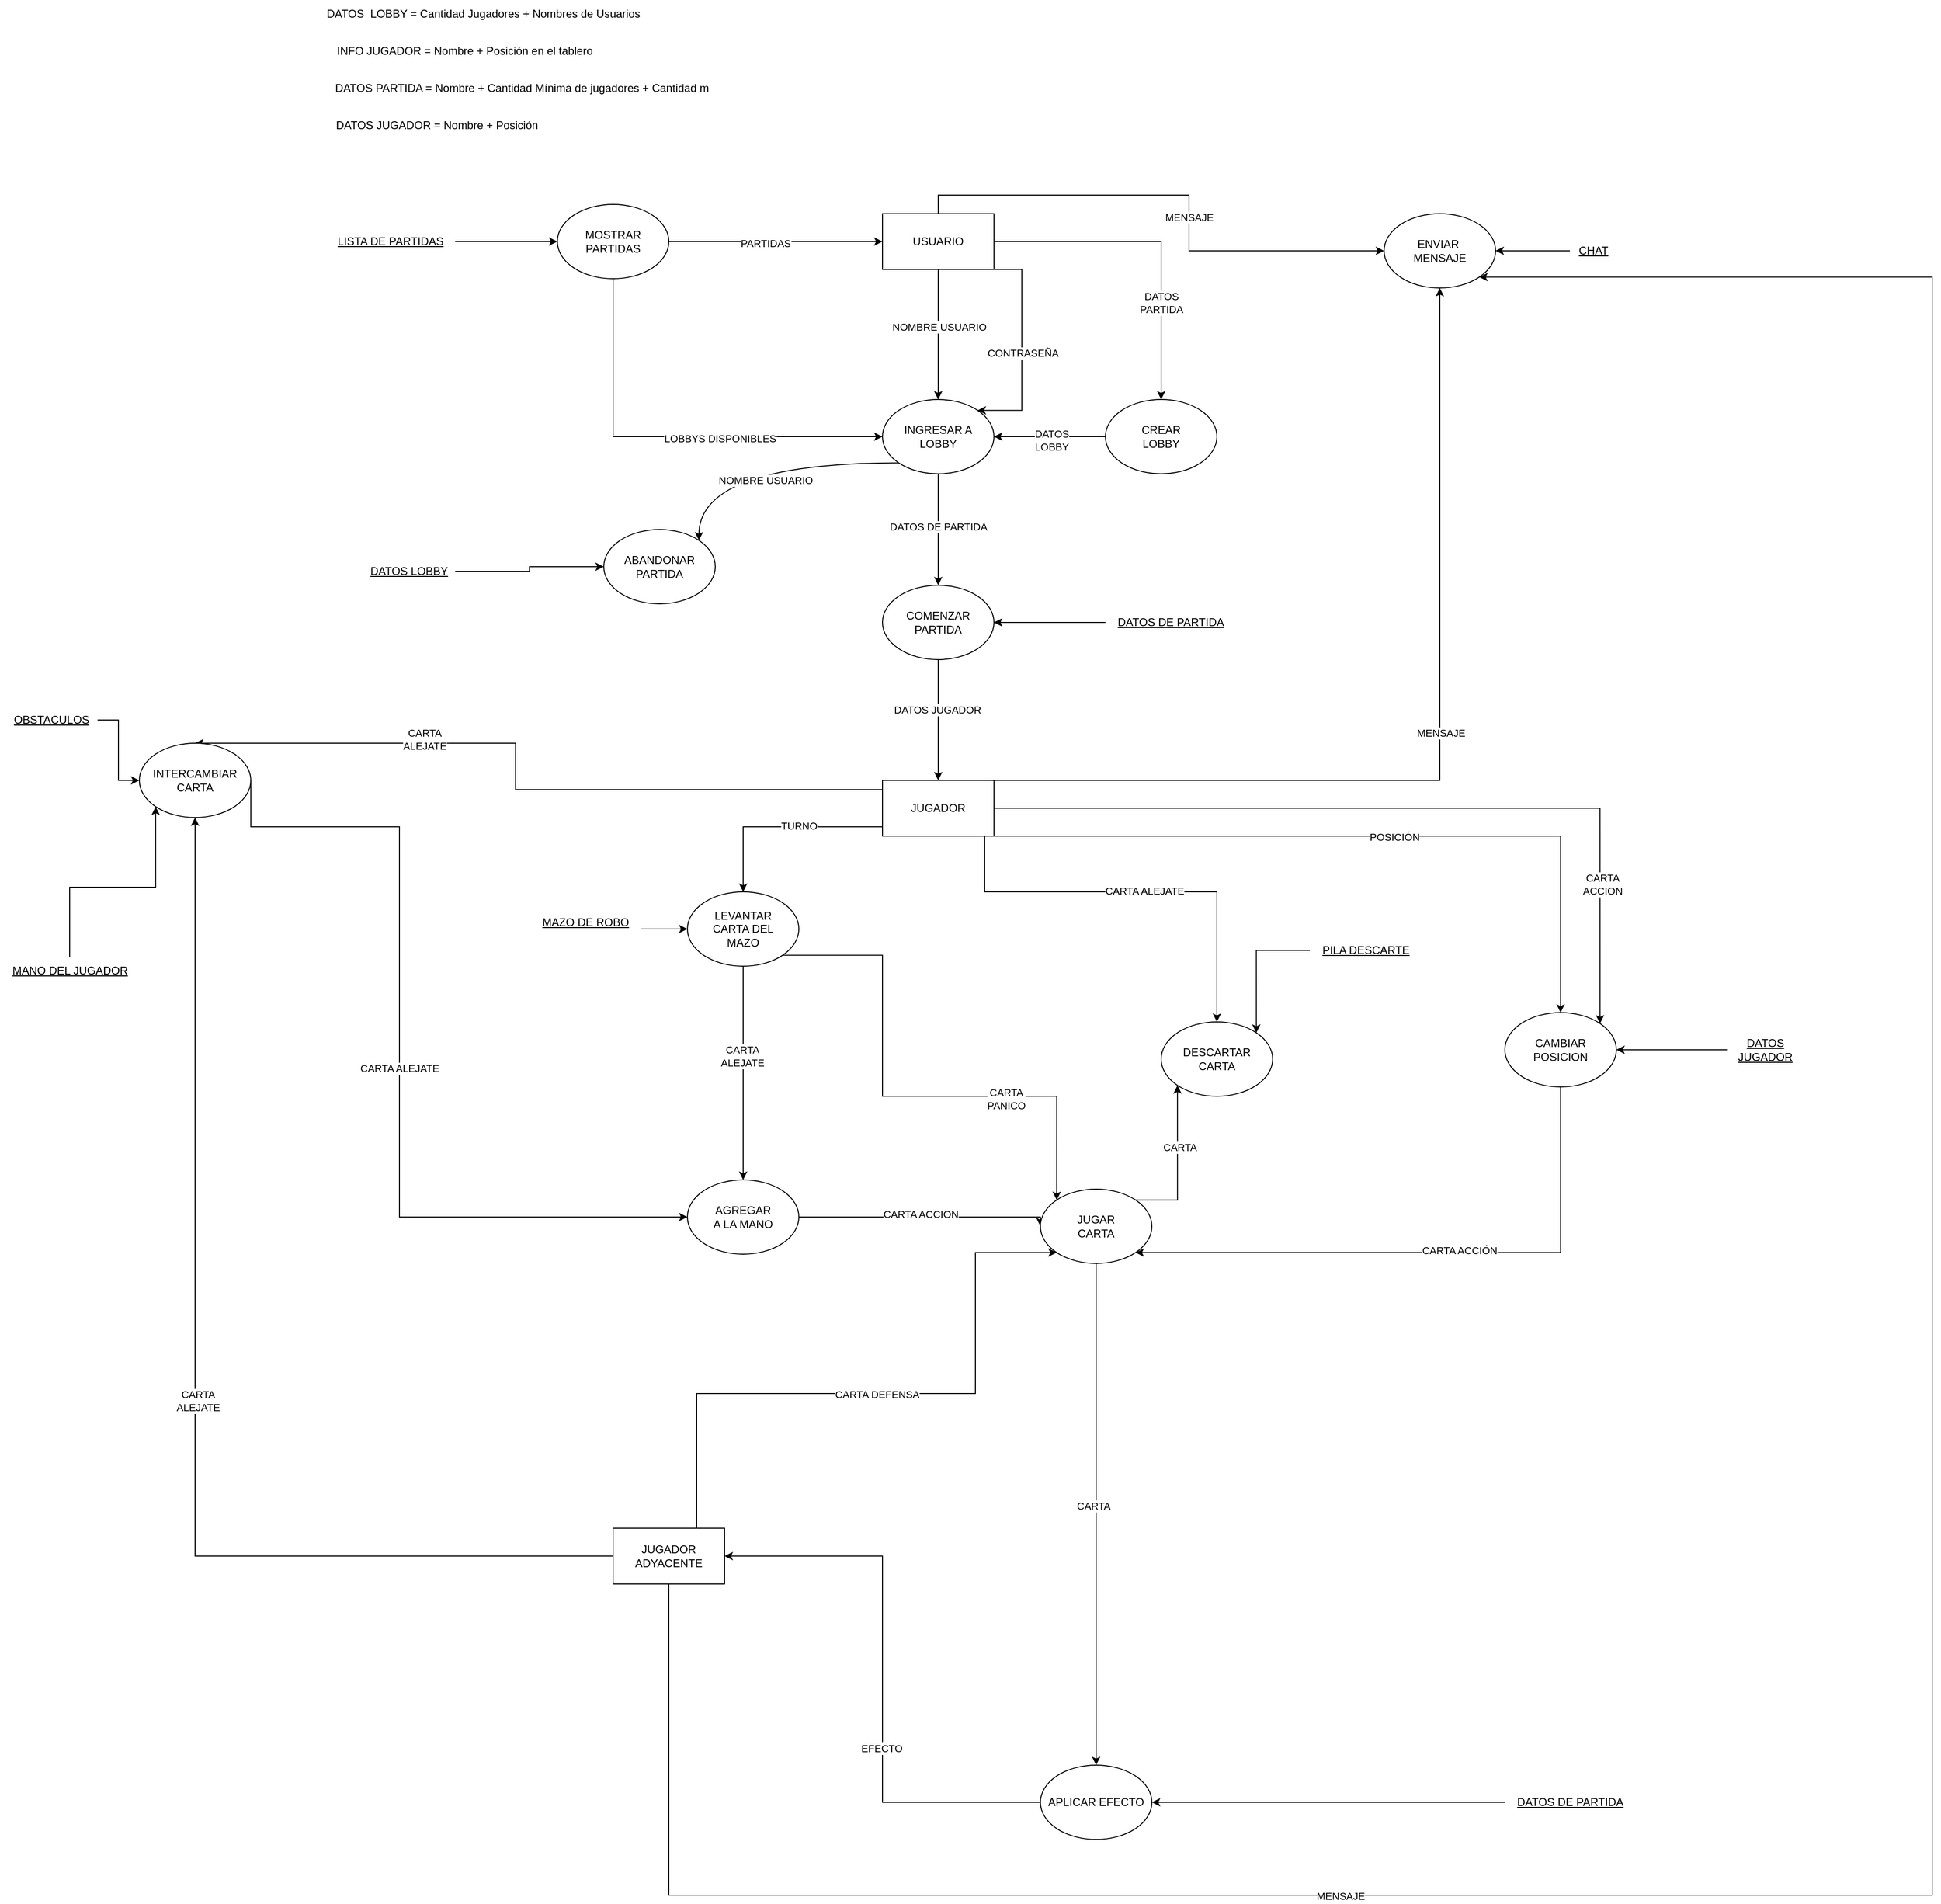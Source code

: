 <mxfile version="21.7.2" type="github">
  <diagram name="Page-1" id="eSQy44bR49oJ5Hq87goh">
    <mxGraphModel dx="2981" dy="1859" grid="1" gridSize="10" guides="1" tooltips="1" connect="1" arrows="1" fold="1" page="1" pageScale="1" pageWidth="1390" pageHeight="980" math="0" shadow="0">
      <root>
        <mxCell id="0" />
        <mxCell id="1" parent="0" />
        <mxCell id="_G_yaIFvfvB89Oe3cglj-3" style="edgeStyle=orthogonalEdgeStyle;rounded=0;orthogonalLoop=1;jettySize=auto;html=1;entryX=0;entryY=0.5;entryDx=0;entryDy=0;" edge="1" parent="1" target="_G_yaIFvfvB89Oe3cglj-2">
          <mxGeometry relative="1" as="geometry">
            <mxPoint x="240" y="221" as="sourcePoint" />
          </mxGeometry>
        </mxCell>
        <mxCell id="_G_yaIFvfvB89Oe3cglj-4" value="DATOS DE PARTIDA" style="edgeLabel;html=1;align=center;verticalAlign=middle;resizable=0;points=[];" vertex="1" connectable="0" parent="_G_yaIFvfvB89Oe3cglj-3">
          <mxGeometry x="-0.009" relative="1" as="geometry">
            <mxPoint as="offset" />
          </mxGeometry>
        </mxCell>
        <mxCell id="_G_yaIFvfvB89Oe3cglj-8" style="edgeStyle=orthogonalEdgeStyle;rounded=0;orthogonalLoop=1;jettySize=auto;html=1;exitX=1;exitY=1;exitDx=0;exitDy=0;entryX=0.5;entryY=1;entryDx=0;entryDy=0;" edge="1" parent="1" target="_G_yaIFvfvB89Oe3cglj-5">
          <mxGeometry relative="1" as="geometry">
            <mxPoint x="240" y="251" as="sourcePoint" />
            <Array as="points">
              <mxPoint x="180" y="251" />
              <mxPoint x="180" y="301" />
              <mxPoint x="780" y="301" />
            </Array>
          </mxGeometry>
        </mxCell>
        <mxCell id="_G_yaIFvfvB89Oe3cglj-9" value="NOMBRE DE&amp;nbsp; JUGADOR" style="edgeLabel;html=1;align=center;verticalAlign=middle;resizable=0;points=[];" vertex="1" connectable="0" parent="_G_yaIFvfvB89Oe3cglj-8">
          <mxGeometry x="0.016" y="-3" relative="1" as="geometry">
            <mxPoint as="offset" />
          </mxGeometry>
        </mxCell>
        <mxCell id="_G_yaIFvfvB89Oe3cglj-14" value="OPCIONAL: CONTRASEÑA" style="edgeLabel;html=1;align=center;verticalAlign=middle;resizable=0;points=[];" vertex="1" connectable="0" parent="_G_yaIFvfvB89Oe3cglj-8">
          <mxGeometry x="0.336" relative="1" as="geometry">
            <mxPoint x="49" as="offset" />
          </mxGeometry>
        </mxCell>
        <mxCell id="_G_yaIFvfvB89Oe3cglj-6" style="edgeStyle=orthogonalEdgeStyle;rounded=0;orthogonalLoop=1;jettySize=auto;html=1;entryX=0;entryY=0.5;entryDx=0;entryDy=0;" edge="1" parent="1" target="_G_yaIFvfvB89Oe3cglj-5">
          <mxGeometry relative="1" as="geometry">
            <mxPoint x="580" y="221" as="sourcePoint" />
          </mxGeometry>
        </mxCell>
        <mxCell id="_G_yaIFvfvB89Oe3cglj-7" value="DATOS DE LOBBY" style="edgeLabel;html=1;align=center;verticalAlign=middle;resizable=0;points=[];" vertex="1" connectable="0" parent="_G_yaIFvfvB89Oe3cglj-6">
          <mxGeometry x="-0.043" relative="1" as="geometry">
            <mxPoint as="offset" />
          </mxGeometry>
        </mxCell>
        <mxCell id="_G_yaIFvfvB89Oe3cglj-10" style="edgeStyle=orthogonalEdgeStyle;rounded=0;orthogonalLoop=1;jettySize=auto;html=1;exitX=0.5;exitY=0;exitDx=0;exitDy=0;entryX=0.5;entryY=0;entryDx=0;entryDy=0;" edge="1" parent="1" source="_G_yaIFvfvB89Oe3cglj-5">
          <mxGeometry relative="1" as="geometry">
            <mxPoint x="180" y="191" as="targetPoint" />
          </mxGeometry>
        </mxCell>
        <mxCell id="_G_yaIFvfvB89Oe3cglj-11" value="INFORMACION LOBBY" style="edgeLabel;html=1;align=center;verticalAlign=middle;resizable=0;points=[];" vertex="1" connectable="0" parent="_G_yaIFvfvB89Oe3cglj-10">
          <mxGeometry x="-0.132" y="-1" relative="1" as="geometry">
            <mxPoint as="offset" />
          </mxGeometry>
        </mxCell>
        <mxCell id="_G_yaIFvfvB89Oe3cglj-13" style="edgeStyle=orthogonalEdgeStyle;rounded=0;orthogonalLoop=1;jettySize=auto;html=1;exitX=1;exitY=0.5;exitDx=0;exitDy=0;entryX=0;entryY=0.5;entryDx=0;entryDy=0;" edge="1" parent="1" target="_G_yaIFvfvB89Oe3cglj-12">
          <mxGeometry relative="1" as="geometry">
            <mxPoint x="840" y="221" as="sourcePoint" />
          </mxGeometry>
        </mxCell>
        <mxCell id="_G_yaIFvfvB89Oe3cglj-16" value="&lt;div&gt;INFORMACION&lt;/div&gt;&lt;div&gt;PARTIDA&lt;br&gt;&lt;/div&gt;" style="edgeLabel;html=1;align=center;verticalAlign=middle;resizable=0;points=[];" vertex="1" connectable="0" parent="_G_yaIFvfvB89Oe3cglj-13">
          <mxGeometry x="0.01" y="-2" relative="1" as="geometry">
            <mxPoint as="offset" />
          </mxGeometry>
        </mxCell>
        <mxCell id="_G_yaIFvfvB89Oe3cglj-19" style="edgeStyle=orthogonalEdgeStyle;rounded=0;orthogonalLoop=1;jettySize=auto;html=1;exitX=1;exitY=0.5;exitDx=0;exitDy=0;entryX=0.5;entryY=0;entryDx=0;entryDy=0;" edge="1" parent="1" source="_G_yaIFvfvB89Oe3cglj-17" target="_G_yaIFvfvB89Oe3cglj-18">
          <mxGeometry relative="1" as="geometry" />
        </mxCell>
        <mxCell id="_G_yaIFvfvB89Oe3cglj-20" value="&lt;div&gt;DATOS&lt;/div&gt;&lt;div&gt;PARTIDA&lt;br&gt;&lt;/div&gt;" style="edgeLabel;html=1;align=center;verticalAlign=middle;resizable=0;points=[];" vertex="1" connectable="0" parent="_G_yaIFvfvB89Oe3cglj-19">
          <mxGeometry x="0.122" y="1" relative="1" as="geometry">
            <mxPoint x="-1" y="49" as="offset" />
          </mxGeometry>
        </mxCell>
        <mxCell id="_G_yaIFvfvB89Oe3cglj-22" style="edgeStyle=orthogonalEdgeStyle;rounded=0;orthogonalLoop=1;jettySize=auto;html=1;entryX=0.5;entryY=0;entryDx=0;entryDy=0;" edge="1" parent="1" source="_G_yaIFvfvB89Oe3cglj-17" target="_G_yaIFvfvB89Oe3cglj-21">
          <mxGeometry relative="1" as="geometry" />
        </mxCell>
        <mxCell id="_G_yaIFvfvB89Oe3cglj-23" value="NOMBRE USUARIO" style="edgeLabel;html=1;align=center;verticalAlign=middle;resizable=0;points=[];" vertex="1" connectable="0" parent="_G_yaIFvfvB89Oe3cglj-22">
          <mxGeometry x="-0.114" y="1" relative="1" as="geometry">
            <mxPoint as="offset" />
          </mxGeometry>
        </mxCell>
        <mxCell id="_G_yaIFvfvB89Oe3cglj-28" style="edgeStyle=orthogonalEdgeStyle;rounded=0;orthogonalLoop=1;jettySize=auto;html=1;exitX=1;exitY=1;exitDx=0;exitDy=0;entryX=1;entryY=0;entryDx=0;entryDy=0;" edge="1" parent="1" source="_G_yaIFvfvB89Oe3cglj-17" target="_G_yaIFvfvB89Oe3cglj-21">
          <mxGeometry relative="1" as="geometry">
            <Array as="points">
              <mxPoint x="750" y="140" />
              <mxPoint x="750" y="292" />
            </Array>
          </mxGeometry>
        </mxCell>
        <mxCell id="_G_yaIFvfvB89Oe3cglj-29" value="CONTRASEÑA" style="edgeLabel;html=1;align=center;verticalAlign=middle;resizable=0;points=[];" vertex="1" connectable="0" parent="_G_yaIFvfvB89Oe3cglj-28">
          <mxGeometry x="-0.119" y="1" relative="1" as="geometry">
            <mxPoint y="19" as="offset" />
          </mxGeometry>
        </mxCell>
        <mxCell id="_G_yaIFvfvB89Oe3cglj-41" style="edgeStyle=orthogonalEdgeStyle;rounded=0;orthogonalLoop=1;jettySize=auto;html=1;exitX=0.5;exitY=0;exitDx=0;exitDy=0;entryX=0;entryY=0.5;entryDx=0;entryDy=0;" edge="1" parent="1" source="_G_yaIFvfvB89Oe3cglj-17" target="_G_yaIFvfvB89Oe3cglj-40">
          <mxGeometry relative="1" as="geometry" />
        </mxCell>
        <mxCell id="_G_yaIFvfvB89Oe3cglj-42" value="MENSAJE" style="edgeLabel;html=1;align=center;verticalAlign=middle;resizable=0;points=[];" vertex="1" connectable="0" parent="_G_yaIFvfvB89Oe3cglj-41">
          <mxGeometry x="0.121" relative="1" as="geometry">
            <mxPoint as="offset" />
          </mxGeometry>
        </mxCell>
        <mxCell id="_G_yaIFvfvB89Oe3cglj-17" value="USUARIO" style="rounded=0;whiteSpace=wrap;html=1;" vertex="1" parent="1">
          <mxGeometry x="600" y="80" width="120" height="60" as="geometry" />
        </mxCell>
        <mxCell id="_G_yaIFvfvB89Oe3cglj-24" style="edgeStyle=orthogonalEdgeStyle;rounded=0;orthogonalLoop=1;jettySize=auto;html=1;exitX=0;exitY=0.5;exitDx=0;exitDy=0;entryX=1;entryY=0.5;entryDx=0;entryDy=0;" edge="1" parent="1" source="_G_yaIFvfvB89Oe3cglj-18" target="_G_yaIFvfvB89Oe3cglj-21">
          <mxGeometry relative="1" as="geometry" />
        </mxCell>
        <mxCell id="_G_yaIFvfvB89Oe3cglj-25" value="&lt;div&gt;DATOS&lt;/div&gt;&lt;div&gt;LOBBY&lt;br&gt;&lt;/div&gt;" style="edgeLabel;html=1;align=center;verticalAlign=middle;resizable=0;points=[];" vertex="1" connectable="0" parent="_G_yaIFvfvB89Oe3cglj-24">
          <mxGeometry x="-0.033" y="4" relative="1" as="geometry">
            <mxPoint as="offset" />
          </mxGeometry>
        </mxCell>
        <mxCell id="_G_yaIFvfvB89Oe3cglj-18" value="&lt;div&gt;CREAR&lt;/div&gt;&lt;div&gt;LOBBY&lt;br&gt;&lt;/div&gt;" style="ellipse;whiteSpace=wrap;html=1;" vertex="1" parent="1">
          <mxGeometry x="840" y="280" width="120" height="80" as="geometry" />
        </mxCell>
        <mxCell id="_G_yaIFvfvB89Oe3cglj-38" style="edgeStyle=orthogonalEdgeStyle;rounded=0;orthogonalLoop=1;jettySize=auto;html=1;exitX=0.5;exitY=1;exitDx=0;exitDy=0;entryX=0.5;entryY=0;entryDx=0;entryDy=0;" edge="1" parent="1" source="_G_yaIFvfvB89Oe3cglj-21" target="_G_yaIFvfvB89Oe3cglj-37">
          <mxGeometry relative="1" as="geometry" />
        </mxCell>
        <mxCell id="_G_yaIFvfvB89Oe3cglj-39" value="DATOS DE PARTIDA" style="edgeLabel;html=1;align=center;verticalAlign=middle;resizable=0;points=[];" vertex="1" connectable="0" parent="_G_yaIFvfvB89Oe3cglj-38">
          <mxGeometry x="-0.05" relative="1" as="geometry">
            <mxPoint as="offset" />
          </mxGeometry>
        </mxCell>
        <mxCell id="_G_yaIFvfvB89Oe3cglj-156" style="edgeStyle=orthogonalEdgeStyle;orthogonalLoop=1;jettySize=auto;html=1;exitX=0;exitY=1;exitDx=0;exitDy=0;entryX=1;entryY=0;entryDx=0;entryDy=0;curved=1;" edge="1" parent="1" source="_G_yaIFvfvB89Oe3cglj-21" target="_G_yaIFvfvB89Oe3cglj-155">
          <mxGeometry relative="1" as="geometry" />
        </mxCell>
        <mxCell id="_G_yaIFvfvB89Oe3cglj-157" value="NOMBRE USUARIO" style="edgeLabel;html=1;align=center;verticalAlign=middle;resizable=0;points=[];" vertex="1" connectable="0" parent="_G_yaIFvfvB89Oe3cglj-156">
          <mxGeometry x="-0.034" y="18" relative="1" as="geometry">
            <mxPoint as="offset" />
          </mxGeometry>
        </mxCell>
        <mxCell id="_G_yaIFvfvB89Oe3cglj-21" value="&lt;div&gt;INGRESAR A&lt;/div&gt;&lt;div&gt;LOBBY&lt;br&gt;&lt;/div&gt;" style="ellipse;whiteSpace=wrap;html=1;" vertex="1" parent="1">
          <mxGeometry x="600" y="280" width="120" height="80" as="geometry" />
        </mxCell>
        <mxCell id="_G_yaIFvfvB89Oe3cglj-31" style="edgeStyle=orthogonalEdgeStyle;rounded=0;orthogonalLoop=1;jettySize=auto;html=1;exitX=1;exitY=0.5;exitDx=0;exitDy=0;entryX=0;entryY=0.5;entryDx=0;entryDy=0;" edge="1" parent="1" source="_G_yaIFvfvB89Oe3cglj-30" target="_G_yaIFvfvB89Oe3cglj-17">
          <mxGeometry relative="1" as="geometry" />
        </mxCell>
        <mxCell id="_G_yaIFvfvB89Oe3cglj-32" value="PARTIDAS" style="edgeLabel;html=1;align=center;verticalAlign=middle;resizable=0;points=[];" vertex="1" connectable="0" parent="_G_yaIFvfvB89Oe3cglj-31">
          <mxGeometry x="-0.096" y="-2" relative="1" as="geometry">
            <mxPoint as="offset" />
          </mxGeometry>
        </mxCell>
        <mxCell id="_G_yaIFvfvB89Oe3cglj-35" style="edgeStyle=orthogonalEdgeStyle;rounded=0;orthogonalLoop=1;jettySize=auto;html=1;entryX=0;entryY=0.5;entryDx=0;entryDy=0;" edge="1" parent="1" source="_G_yaIFvfvB89Oe3cglj-30" target="_G_yaIFvfvB89Oe3cglj-21">
          <mxGeometry relative="1" as="geometry">
            <Array as="points">
              <mxPoint x="310" y="320" />
            </Array>
          </mxGeometry>
        </mxCell>
        <mxCell id="_G_yaIFvfvB89Oe3cglj-36" value="LOBBYS DISPONIBLES" style="edgeLabel;html=1;align=center;verticalAlign=middle;resizable=0;points=[];" vertex="1" connectable="0" parent="_G_yaIFvfvB89Oe3cglj-35">
          <mxGeometry x="0.239" y="-2" relative="1" as="geometry">
            <mxPoint as="offset" />
          </mxGeometry>
        </mxCell>
        <mxCell id="_G_yaIFvfvB89Oe3cglj-30" value="&lt;div&gt;MOSTRAR &lt;br&gt;&lt;/div&gt;&lt;div&gt;PARTIDAS&lt;br&gt;&lt;/div&gt;" style="ellipse;whiteSpace=wrap;html=1;" vertex="1" parent="1">
          <mxGeometry x="250" y="70" width="120" height="80" as="geometry" />
        </mxCell>
        <mxCell id="_G_yaIFvfvB89Oe3cglj-34" style="edgeStyle=orthogonalEdgeStyle;rounded=0;orthogonalLoop=1;jettySize=auto;html=1;entryX=0;entryY=0.5;entryDx=0;entryDy=0;" edge="1" parent="1" source="_G_yaIFvfvB89Oe3cglj-33" target="_G_yaIFvfvB89Oe3cglj-30">
          <mxGeometry relative="1" as="geometry" />
        </mxCell>
        <mxCell id="_G_yaIFvfvB89Oe3cglj-33" value="&lt;u&gt;LISTA DE PARTIDAS&lt;br&gt;&lt;/u&gt;" style="text;html=1;align=center;verticalAlign=middle;resizable=0;points=[];autosize=1;strokeColor=none;fillColor=none;" vertex="1" parent="1">
          <mxGeometry y="95" width="140" height="30" as="geometry" />
        </mxCell>
        <mxCell id="_G_yaIFvfvB89Oe3cglj-47" style="edgeStyle=orthogonalEdgeStyle;rounded=0;orthogonalLoop=1;jettySize=auto;html=1;exitX=0.5;exitY=1;exitDx=0;exitDy=0;entryX=0.5;entryY=0;entryDx=0;entryDy=0;" edge="1" parent="1" source="_G_yaIFvfvB89Oe3cglj-37" target="_G_yaIFvfvB89Oe3cglj-46">
          <mxGeometry relative="1" as="geometry" />
        </mxCell>
        <mxCell id="_G_yaIFvfvB89Oe3cglj-48" value="DATOS JUGADOR" style="edgeLabel;html=1;align=center;verticalAlign=middle;resizable=0;points=[];" vertex="1" connectable="0" parent="_G_yaIFvfvB89Oe3cglj-47">
          <mxGeometry x="-0.169" y="-1" relative="1" as="geometry">
            <mxPoint as="offset" />
          </mxGeometry>
        </mxCell>
        <mxCell id="_G_yaIFvfvB89Oe3cglj-37" value="&lt;div&gt;COMENZAR&lt;/div&gt;&lt;div&gt;PARTIDA&lt;br&gt;&lt;/div&gt;" style="ellipse;whiteSpace=wrap;html=1;" vertex="1" parent="1">
          <mxGeometry x="600" y="480" width="120" height="80" as="geometry" />
        </mxCell>
        <mxCell id="_G_yaIFvfvB89Oe3cglj-40" value="&lt;div&gt;ENVIAR&amp;nbsp;&lt;/div&gt;&lt;div&gt;MENSAJE&lt;/div&gt;" style="ellipse;whiteSpace=wrap;html=1;" vertex="1" parent="1">
          <mxGeometry x="1140" y="80" width="120" height="80" as="geometry" />
        </mxCell>
        <mxCell id="_G_yaIFvfvB89Oe3cglj-44" style="edgeStyle=orthogonalEdgeStyle;rounded=0;orthogonalLoop=1;jettySize=auto;html=1;entryX=1;entryY=0.5;entryDx=0;entryDy=0;" edge="1" parent="1" source="_G_yaIFvfvB89Oe3cglj-43" target="_G_yaIFvfvB89Oe3cglj-40">
          <mxGeometry relative="1" as="geometry" />
        </mxCell>
        <mxCell id="_G_yaIFvfvB89Oe3cglj-43" value="&lt;u&gt;CHAT&lt;/u&gt;" style="text;html=1;align=center;verticalAlign=middle;resizable=0;points=[];autosize=1;strokeColor=none;fillColor=none;" vertex="1" parent="1">
          <mxGeometry x="1340" y="105" width="50" height="30" as="geometry" />
        </mxCell>
        <mxCell id="_G_yaIFvfvB89Oe3cglj-51" style="edgeStyle=orthogonalEdgeStyle;rounded=0;orthogonalLoop=1;jettySize=auto;html=1;exitX=1;exitY=0.5;exitDx=0;exitDy=0;entryX=0.5;entryY=1;entryDx=0;entryDy=0;" edge="1" parent="1" source="_G_yaIFvfvB89Oe3cglj-46" target="_G_yaIFvfvB89Oe3cglj-40">
          <mxGeometry relative="1" as="geometry">
            <Array as="points">
              <mxPoint x="720" y="690" />
              <mxPoint x="1200" y="690" />
            </Array>
          </mxGeometry>
        </mxCell>
        <mxCell id="_G_yaIFvfvB89Oe3cglj-52" value="MENSAJE" style="edgeLabel;html=1;align=center;verticalAlign=middle;resizable=0;points=[];" vertex="1" connectable="0" parent="_G_yaIFvfvB89Oe3cglj-51">
          <mxGeometry x="0.079" y="-1" relative="1" as="geometry">
            <mxPoint as="offset" />
          </mxGeometry>
        </mxCell>
        <mxCell id="_G_yaIFvfvB89Oe3cglj-70" style="edgeStyle=orthogonalEdgeStyle;rounded=0;orthogonalLoop=1;jettySize=auto;html=1;entryX=0.5;entryY=0;entryDx=0;entryDy=0;" edge="1" parent="1" source="_G_yaIFvfvB89Oe3cglj-46" target="_G_yaIFvfvB89Oe3cglj-69">
          <mxGeometry relative="1" as="geometry">
            <Array as="points">
              <mxPoint x="450" y="740" />
            </Array>
          </mxGeometry>
        </mxCell>
        <mxCell id="_G_yaIFvfvB89Oe3cglj-71" value="TURNO" style="edgeLabel;html=1;align=center;verticalAlign=middle;resizable=0;points=[];" vertex="1" connectable="0" parent="_G_yaIFvfvB89Oe3cglj-70">
          <mxGeometry x="-0.178" y="-1" relative="1" as="geometry">
            <mxPoint as="offset" />
          </mxGeometry>
        </mxCell>
        <mxCell id="_G_yaIFvfvB89Oe3cglj-97" style="edgeStyle=orthogonalEdgeStyle;rounded=0;orthogonalLoop=1;jettySize=auto;html=1;exitX=0;exitY=0.75;exitDx=0;exitDy=0;entryX=0.5;entryY=0;entryDx=0;entryDy=0;" edge="1" parent="1" source="_G_yaIFvfvB89Oe3cglj-46" target="_G_yaIFvfvB89Oe3cglj-92">
          <mxGeometry relative="1" as="geometry">
            <Array as="points">
              <mxPoint x="600" y="700" />
              <mxPoint x="205" y="700" />
            </Array>
          </mxGeometry>
        </mxCell>
        <mxCell id="_G_yaIFvfvB89Oe3cglj-98" value="&lt;div&gt;CARTA&lt;/div&gt;&lt;div&gt;ALEJATE&lt;br&gt;&lt;/div&gt;" style="edgeLabel;html=1;align=center;verticalAlign=middle;resizable=0;points=[];" vertex="1" connectable="0" parent="_G_yaIFvfvB89Oe3cglj-97">
          <mxGeometry x="0.402" y="-4" relative="1" as="geometry">
            <mxPoint as="offset" />
          </mxGeometry>
        </mxCell>
        <mxCell id="_G_yaIFvfvB89Oe3cglj-124" style="edgeStyle=orthogonalEdgeStyle;rounded=0;orthogonalLoop=1;jettySize=auto;html=1;exitX=1;exitY=0.75;exitDx=0;exitDy=0;entryX=0.5;entryY=0;entryDx=0;entryDy=0;" edge="1" parent="1" source="_G_yaIFvfvB89Oe3cglj-46" target="_G_yaIFvfvB89Oe3cglj-123">
          <mxGeometry relative="1" as="geometry">
            <Array as="points">
              <mxPoint x="720" y="750" />
              <mxPoint x="1330" y="750" />
            </Array>
          </mxGeometry>
        </mxCell>
        <mxCell id="_G_yaIFvfvB89Oe3cglj-125" value="POSICIÓN" style="edgeLabel;html=1;align=center;verticalAlign=middle;resizable=0;points=[];" vertex="1" connectable="0" parent="_G_yaIFvfvB89Oe3cglj-124">
          <mxGeometry x="0.095" y="-1" relative="1" as="geometry">
            <mxPoint as="offset" />
          </mxGeometry>
        </mxCell>
        <mxCell id="_G_yaIFvfvB89Oe3cglj-148" style="edgeStyle=orthogonalEdgeStyle;rounded=0;orthogonalLoop=1;jettySize=auto;html=1;entryX=0.5;entryY=0;entryDx=0;entryDy=0;" edge="1" parent="1" source="_G_yaIFvfvB89Oe3cglj-46" target="_G_yaIFvfvB89Oe3cglj-144">
          <mxGeometry relative="1" as="geometry">
            <Array as="points">
              <mxPoint x="710" y="810" />
              <mxPoint x="960" y="810" />
            </Array>
          </mxGeometry>
        </mxCell>
        <mxCell id="_G_yaIFvfvB89Oe3cglj-149" value="CARTA ALEJATE" style="edgeLabel;html=1;align=center;verticalAlign=middle;resizable=0;points=[];" vertex="1" connectable="0" parent="_G_yaIFvfvB89Oe3cglj-148">
          <mxGeometry x="0.031" y="1" relative="1" as="geometry">
            <mxPoint as="offset" />
          </mxGeometry>
        </mxCell>
        <mxCell id="_G_yaIFvfvB89Oe3cglj-161" style="edgeStyle=orthogonalEdgeStyle;rounded=0;orthogonalLoop=1;jettySize=auto;html=1;exitX=1;exitY=0.5;exitDx=0;exitDy=0;entryX=1;entryY=0;entryDx=0;entryDy=0;" edge="1" parent="1" source="_G_yaIFvfvB89Oe3cglj-46" target="_G_yaIFvfvB89Oe3cglj-123">
          <mxGeometry relative="1" as="geometry" />
        </mxCell>
        <mxCell id="_G_yaIFvfvB89Oe3cglj-162" value="&lt;div&gt;CARTA&lt;/div&gt;&lt;div&gt;ACCION&lt;br&gt;&lt;/div&gt;" style="edgeLabel;html=1;align=center;verticalAlign=middle;resizable=0;points=[];" vertex="1" connectable="0" parent="_G_yaIFvfvB89Oe3cglj-161">
          <mxGeometry x="0.659" y="2" relative="1" as="geometry">
            <mxPoint y="1" as="offset" />
          </mxGeometry>
        </mxCell>
        <mxCell id="_G_yaIFvfvB89Oe3cglj-46" value="JUGADOR" style="rounded=0;whiteSpace=wrap;html=1;" vertex="1" parent="1">
          <mxGeometry x="600" y="690" width="120" height="60" as="geometry" />
        </mxCell>
        <mxCell id="_G_yaIFvfvB89Oe3cglj-50" style="edgeStyle=orthogonalEdgeStyle;rounded=0;orthogonalLoop=1;jettySize=auto;html=1;entryX=1;entryY=0.5;entryDx=0;entryDy=0;" edge="1" parent="1" source="_G_yaIFvfvB89Oe3cglj-49" target="_G_yaIFvfvB89Oe3cglj-37">
          <mxGeometry relative="1" as="geometry" />
        </mxCell>
        <mxCell id="_G_yaIFvfvB89Oe3cglj-49" value="&lt;u&gt;DATOS DE PARTIDA&lt;br&gt;&lt;/u&gt;" style="text;html=1;align=center;verticalAlign=middle;resizable=0;points=[];autosize=1;strokeColor=none;fillColor=none;" vertex="1" parent="1">
          <mxGeometry x="840" y="505" width="140" height="30" as="geometry" />
        </mxCell>
        <mxCell id="_G_yaIFvfvB89Oe3cglj-53" value="DATOS PARTIDA = Nombre + Cantidad Mínima de jugadores + Cantidad máxima jugadores + EsPrivada (Contraseña) + Estado de Jugadores" style="text;html=1;align=center;verticalAlign=middle;resizable=0;points=[];autosize=1;strokeColor=none;fillColor=none;" vertex="1" parent="1">
          <mxGeometry y="-70" width="780" height="30" as="geometry" />
        </mxCell>
        <mxCell id="_G_yaIFvfvB89Oe3cglj-54" value="INFO JUGADOR = Nombre + Posición en el tablero" style="text;html=1;align=center;verticalAlign=middle;resizable=0;points=[];autosize=1;strokeColor=none;fillColor=none;" vertex="1" parent="1">
          <mxGeometry y="-110" width="300" height="30" as="geometry" />
        </mxCell>
        <mxCell id="_G_yaIFvfvB89Oe3cglj-55" value="DATOS&amp;nbsp; LOBBY = Cantidad Jugadores + Nombres de Usuarios" style="text;html=1;align=center;verticalAlign=middle;resizable=0;points=[];autosize=1;strokeColor=none;fillColor=none;" vertex="1" parent="1">
          <mxGeometry x="-10" y="-150" width="360" height="30" as="geometry" />
        </mxCell>
        <mxCell id="_G_yaIFvfvB89Oe3cglj-56" value="DATOS JUGADOR = Nombre + Posición" style="text;html=1;align=center;verticalAlign=middle;resizable=0;points=[];autosize=1;strokeColor=none;fillColor=none;" vertex="1" parent="1">
          <mxGeometry y="-30" width="240" height="30" as="geometry" />
        </mxCell>
        <mxCell id="_G_yaIFvfvB89Oe3cglj-75" style="edgeStyle=orthogonalEdgeStyle;rounded=0;orthogonalLoop=1;jettySize=auto;html=1;exitX=0.5;exitY=1;exitDx=0;exitDy=0;entryX=0.5;entryY=0;entryDx=0;entryDy=0;" edge="1" parent="1" source="_G_yaIFvfvB89Oe3cglj-69" target="_G_yaIFvfvB89Oe3cglj-74">
          <mxGeometry relative="1" as="geometry" />
        </mxCell>
        <mxCell id="_G_yaIFvfvB89Oe3cglj-76" value="&lt;div&gt;CARTA&lt;/div&gt;&lt;div&gt;ALEJATE&lt;br&gt;&lt;/div&gt;" style="edgeLabel;html=1;align=center;verticalAlign=middle;resizable=0;points=[];" vertex="1" connectable="0" parent="_G_yaIFvfvB89Oe3cglj-75">
          <mxGeometry x="-0.156" y="-1" relative="1" as="geometry">
            <mxPoint as="offset" />
          </mxGeometry>
        </mxCell>
        <mxCell id="_G_yaIFvfvB89Oe3cglj-109" style="edgeStyle=orthogonalEdgeStyle;rounded=0;orthogonalLoop=1;jettySize=auto;html=1;exitX=1;exitY=1;exitDx=0;exitDy=0;entryX=0;entryY=0;entryDx=0;entryDy=0;" edge="1" parent="1" source="_G_yaIFvfvB89Oe3cglj-69" target="_G_yaIFvfvB89Oe3cglj-107">
          <mxGeometry relative="1" as="geometry">
            <Array as="points">
              <mxPoint x="600" y="878" />
              <mxPoint x="600" y="1030" />
              <mxPoint x="788" y="1030" />
            </Array>
          </mxGeometry>
        </mxCell>
        <mxCell id="_G_yaIFvfvB89Oe3cglj-122" value="&lt;div&gt;CARTA&lt;/div&gt;&lt;div&gt;PANICO&lt;br&gt;&lt;/div&gt;" style="edgeLabel;html=1;align=center;verticalAlign=middle;resizable=0;points=[];" vertex="1" connectable="0" parent="_G_yaIFvfvB89Oe3cglj-109">
          <mxGeometry x="0.404" y="-3" relative="1" as="geometry">
            <mxPoint as="offset" />
          </mxGeometry>
        </mxCell>
        <mxCell id="_G_yaIFvfvB89Oe3cglj-69" value="&lt;div&gt;LEVANTAR &lt;br&gt;&lt;/div&gt;&lt;div&gt;CARTA DEL &lt;br&gt;&lt;/div&gt;&lt;div&gt;MAZO&lt;br&gt;&lt;/div&gt;" style="ellipse;whiteSpace=wrap;html=1;" vertex="1" parent="1">
          <mxGeometry x="390" y="810" width="120" height="80" as="geometry" />
        </mxCell>
        <mxCell id="_G_yaIFvfvB89Oe3cglj-102" style="edgeStyle=orthogonalEdgeStyle;rounded=0;orthogonalLoop=1;jettySize=auto;html=1;" edge="1" parent="1" source="_G_yaIFvfvB89Oe3cglj-72">
          <mxGeometry relative="1" as="geometry">
            <mxPoint x="390" y="850" as="targetPoint" />
            <Array as="points">
              <mxPoint x="350" y="850" />
            </Array>
          </mxGeometry>
        </mxCell>
        <mxCell id="_G_yaIFvfvB89Oe3cglj-72" value="&lt;u&gt;MAZO DE ROBO&lt;br&gt;&lt;/u&gt;" style="text;html=1;align=center;verticalAlign=middle;resizable=0;points=[];autosize=1;strokeColor=none;fillColor=none;" vertex="1" parent="1">
          <mxGeometry x="220" y="828" width="120" height="30" as="geometry" />
        </mxCell>
        <mxCell id="_G_yaIFvfvB89Oe3cglj-108" style="edgeStyle=orthogonalEdgeStyle;rounded=0;orthogonalLoop=1;jettySize=auto;html=1;exitX=1;exitY=0.5;exitDx=0;exitDy=0;entryX=0;entryY=0.5;entryDx=0;entryDy=0;" edge="1" parent="1" source="_G_yaIFvfvB89Oe3cglj-74" target="_G_yaIFvfvB89Oe3cglj-107">
          <mxGeometry relative="1" as="geometry">
            <Array as="points">
              <mxPoint x="770" y="1160" />
            </Array>
          </mxGeometry>
        </mxCell>
        <mxCell id="_G_yaIFvfvB89Oe3cglj-111" value="CARTA ACCION" style="edgeLabel;html=1;align=center;verticalAlign=middle;resizable=0;points=[];" vertex="1" connectable="0" parent="_G_yaIFvfvB89Oe3cglj-108">
          <mxGeometry x="-0.029" y="3" relative="1" as="geometry">
            <mxPoint as="offset" />
          </mxGeometry>
        </mxCell>
        <mxCell id="_G_yaIFvfvB89Oe3cglj-74" value="&lt;div&gt;AGREGAR&lt;/div&gt;&lt;div&gt;A LA MANO&lt;br&gt;&lt;/div&gt;" style="ellipse;whiteSpace=wrap;html=1;" vertex="1" parent="1">
          <mxGeometry x="390" y="1120" width="120" height="80" as="geometry" />
        </mxCell>
        <mxCell id="_G_yaIFvfvB89Oe3cglj-119" style="edgeStyle=orthogonalEdgeStyle;rounded=0;orthogonalLoop=1;jettySize=auto;html=1;entryX=0;entryY=1;entryDx=0;entryDy=0;" edge="1" parent="1" target="_G_yaIFvfvB89Oe3cglj-85">
          <mxGeometry relative="1" as="geometry">
            <mxPoint x="160" y="765.059" as="sourcePoint" />
          </mxGeometry>
        </mxCell>
        <mxCell id="_G_yaIFvfvB89Oe3cglj-87" style="edgeStyle=orthogonalEdgeStyle;rounded=0;orthogonalLoop=1;jettySize=auto;html=1;entryX=0;entryY=0.5;entryDx=0;entryDy=0;" edge="1" parent="1" target="_G_yaIFvfvB89Oe3cglj-85">
          <mxGeometry relative="1" as="geometry">
            <mxPoint x="130" y="555.059" as="sourcePoint" />
          </mxGeometry>
        </mxCell>
        <mxCell id="_G_yaIFvfvB89Oe3cglj-96" style="edgeStyle=orthogonalEdgeStyle;rounded=0;orthogonalLoop=1;jettySize=auto;html=1;exitX=1;exitY=0.5;exitDx=0;exitDy=0;entryX=0;entryY=0.5;entryDx=0;entryDy=0;" edge="1" parent="1" source="_G_yaIFvfvB89Oe3cglj-92" target="_G_yaIFvfvB89Oe3cglj-74">
          <mxGeometry relative="1" as="geometry">
            <Array as="points">
              <mxPoint x="-80" y="740" />
              <mxPoint x="80" y="740" />
              <mxPoint x="80" y="1160" />
            </Array>
          </mxGeometry>
        </mxCell>
        <mxCell id="_G_yaIFvfvB89Oe3cglj-99" value="CARTA ALEJATE" style="edgeLabel;html=1;align=center;verticalAlign=middle;resizable=0;points=[];" vertex="1" connectable="0" parent="_G_yaIFvfvB89Oe3cglj-96">
          <mxGeometry relative="1" as="geometry">
            <mxPoint as="offset" />
          </mxGeometry>
        </mxCell>
        <mxCell id="_G_yaIFvfvB89Oe3cglj-92" value="&lt;div&gt;INTERCAMBIAR&lt;/div&gt;&lt;div&gt;CARTA&lt;br&gt;&lt;/div&gt;" style="ellipse;whiteSpace=wrap;html=1;" vertex="1" parent="1">
          <mxGeometry x="-200" y="650" width="120" height="80" as="geometry" />
        </mxCell>
        <mxCell id="_G_yaIFvfvB89Oe3cglj-94" style="edgeStyle=orthogonalEdgeStyle;rounded=0;orthogonalLoop=1;jettySize=auto;html=1;entryX=0.5;entryY=1;entryDx=0;entryDy=0;" edge="1" parent="1" source="_G_yaIFvfvB89Oe3cglj-93" target="_G_yaIFvfvB89Oe3cglj-92">
          <mxGeometry relative="1" as="geometry" />
        </mxCell>
        <mxCell id="_G_yaIFvfvB89Oe3cglj-95" value="&lt;div&gt;CARTA&lt;/div&gt;&lt;div&gt;ALEJATE&lt;br&gt;&lt;/div&gt;" style="edgeLabel;html=1;align=center;verticalAlign=middle;resizable=0;points=[];" vertex="1" connectable="0" parent="_G_yaIFvfvB89Oe3cglj-94">
          <mxGeometry x="-0.009" y="-3" relative="1" as="geometry">
            <mxPoint as="offset" />
          </mxGeometry>
        </mxCell>
        <mxCell id="_G_yaIFvfvB89Oe3cglj-130" style="edgeStyle=orthogonalEdgeStyle;rounded=0;orthogonalLoop=1;jettySize=auto;html=1;exitX=0.75;exitY=0;exitDx=0;exitDy=0;entryX=0;entryY=1;entryDx=0;entryDy=0;" edge="1" parent="1" source="_G_yaIFvfvB89Oe3cglj-93" target="_G_yaIFvfvB89Oe3cglj-107">
          <mxGeometry relative="1" as="geometry">
            <Array as="points">
              <mxPoint x="400" y="1350" />
              <mxPoint x="700" y="1350" />
              <mxPoint x="700" y="1198" />
            </Array>
          </mxGeometry>
        </mxCell>
        <mxCell id="_G_yaIFvfvB89Oe3cglj-131" value="CARTA DEFENSA" style="edgeLabel;html=1;align=center;verticalAlign=middle;resizable=0;points=[];" vertex="1" connectable="0" parent="_G_yaIFvfvB89Oe3cglj-130">
          <mxGeometry x="-0.013" y="-1" relative="1" as="geometry">
            <mxPoint x="1" as="offset" />
          </mxGeometry>
        </mxCell>
        <mxCell id="_G_yaIFvfvB89Oe3cglj-153" style="edgeStyle=orthogonalEdgeStyle;rounded=0;orthogonalLoop=1;jettySize=auto;html=1;entryX=1;entryY=1;entryDx=0;entryDy=0;" edge="1" parent="1" source="_G_yaIFvfvB89Oe3cglj-93" target="_G_yaIFvfvB89Oe3cglj-40">
          <mxGeometry relative="1" as="geometry">
            <Array as="points">
              <mxPoint x="370" y="1890" />
              <mxPoint x="1730" y="1890" />
              <mxPoint x="1730" y="148" />
            </Array>
          </mxGeometry>
        </mxCell>
        <mxCell id="_G_yaIFvfvB89Oe3cglj-154" value="MENSAJE" style="edgeLabel;html=1;align=center;verticalAlign=middle;resizable=0;points=[];" vertex="1" connectable="0" parent="_G_yaIFvfvB89Oe3cglj-153">
          <mxGeometry x="-0.461" y="-1" relative="1" as="geometry">
            <mxPoint as="offset" />
          </mxGeometry>
        </mxCell>
        <mxCell id="_G_yaIFvfvB89Oe3cglj-93" value="&lt;div&gt;JUGADOR&lt;/div&gt;&lt;div&gt;ADYACENTE&lt;br&gt;&lt;/div&gt;" style="rounded=0;whiteSpace=wrap;html=1;" vertex="1" parent="1">
          <mxGeometry x="310" y="1495" width="120" height="60" as="geometry" />
        </mxCell>
        <mxCell id="_G_yaIFvfvB89Oe3cglj-101" style="edgeStyle=orthogonalEdgeStyle;rounded=0;orthogonalLoop=1;jettySize=auto;html=1;entryX=0;entryY=0.5;entryDx=0;entryDy=0;" edge="1" parent="1" source="_G_yaIFvfvB89Oe3cglj-100" target="_G_yaIFvfvB89Oe3cglj-92">
          <mxGeometry relative="1" as="geometry" />
        </mxCell>
        <mxCell id="_G_yaIFvfvB89Oe3cglj-100" value="&lt;u&gt;OBSTACULOS&lt;/u&gt;" style="text;html=1;align=center;verticalAlign=middle;resizable=0;points=[];autosize=1;strokeColor=none;fillColor=none;" vertex="1" parent="1">
          <mxGeometry x="-345" y="610" width="100" height="30" as="geometry" />
        </mxCell>
        <mxCell id="_G_yaIFvfvB89Oe3cglj-113" style="edgeStyle=orthogonalEdgeStyle;rounded=0;orthogonalLoop=1;jettySize=auto;html=1;exitX=0.5;exitY=1;exitDx=0;exitDy=0;entryX=0.5;entryY=0;entryDx=0;entryDy=0;" edge="1" parent="1" source="_G_yaIFvfvB89Oe3cglj-107" target="_G_yaIFvfvB89Oe3cglj-112">
          <mxGeometry relative="1" as="geometry">
            <Array as="points">
              <mxPoint x="830" y="1650" />
              <mxPoint x="830" y="1650" />
            </Array>
          </mxGeometry>
        </mxCell>
        <mxCell id="_G_yaIFvfvB89Oe3cglj-114" value="CARTA" style="edgeLabel;html=1;align=center;verticalAlign=middle;resizable=0;points=[];" vertex="1" connectable="0" parent="_G_yaIFvfvB89Oe3cglj-113">
          <mxGeometry x="-0.036" y="-3" relative="1" as="geometry">
            <mxPoint as="offset" />
          </mxGeometry>
        </mxCell>
        <mxCell id="_G_yaIFvfvB89Oe3cglj-146" style="edgeStyle=orthogonalEdgeStyle;rounded=0;orthogonalLoop=1;jettySize=auto;html=1;exitX=1;exitY=0;exitDx=0;exitDy=0;entryX=0;entryY=1;entryDx=0;entryDy=0;" edge="1" parent="1" source="_G_yaIFvfvB89Oe3cglj-107" target="_G_yaIFvfvB89Oe3cglj-144">
          <mxGeometry relative="1" as="geometry" />
        </mxCell>
        <mxCell id="_G_yaIFvfvB89Oe3cglj-147" value="CARTA" style="edgeLabel;html=1;align=center;verticalAlign=middle;resizable=0;points=[];" vertex="1" connectable="0" parent="_G_yaIFvfvB89Oe3cglj-146">
          <mxGeometry x="0.215" y="-2" relative="1" as="geometry">
            <mxPoint as="offset" />
          </mxGeometry>
        </mxCell>
        <mxCell id="_G_yaIFvfvB89Oe3cglj-107" value="&lt;div&gt;JUGAR&lt;/div&gt;&lt;div&gt;CARTA&lt;br&gt;&lt;/div&gt;" style="ellipse;whiteSpace=wrap;html=1;" vertex="1" parent="1">
          <mxGeometry x="770" y="1130" width="120" height="80" as="geometry" />
        </mxCell>
        <mxCell id="_G_yaIFvfvB89Oe3cglj-115" style="edgeStyle=orthogonalEdgeStyle;rounded=0;orthogonalLoop=1;jettySize=auto;html=1;entryX=1;entryY=0.5;entryDx=0;entryDy=0;" edge="1" parent="1" source="_G_yaIFvfvB89Oe3cglj-112" target="_G_yaIFvfvB89Oe3cglj-93">
          <mxGeometry relative="1" as="geometry" />
        </mxCell>
        <mxCell id="_G_yaIFvfvB89Oe3cglj-116" value="EFECTO" style="edgeLabel;html=1;align=center;verticalAlign=middle;resizable=0;points=[];" vertex="1" connectable="0" parent="_G_yaIFvfvB89Oe3cglj-115">
          <mxGeometry x="-0.244" y="1" relative="1" as="geometry">
            <mxPoint as="offset" />
          </mxGeometry>
        </mxCell>
        <mxCell id="_G_yaIFvfvB89Oe3cglj-112" value="APLICAR EFECTO" style="ellipse;whiteSpace=wrap;html=1;" vertex="1" parent="1">
          <mxGeometry x="770" y="1750" width="120" height="80" as="geometry" />
        </mxCell>
        <mxCell id="_G_yaIFvfvB89Oe3cglj-118" style="edgeStyle=orthogonalEdgeStyle;rounded=0;orthogonalLoop=1;jettySize=auto;html=1;" edge="1" parent="1" source="_G_yaIFvfvB89Oe3cglj-117" target="_G_yaIFvfvB89Oe3cglj-112">
          <mxGeometry relative="1" as="geometry">
            <Array as="points">
              <mxPoint x="1365" y="1790" />
            </Array>
          </mxGeometry>
        </mxCell>
        <mxCell id="_G_yaIFvfvB89Oe3cglj-117" value="&lt;u&gt;DATOS DE PARTIDA&lt;br&gt;&lt;/u&gt;" style="text;html=1;align=center;verticalAlign=middle;resizable=0;points=[];autosize=1;strokeColor=none;fillColor=none;" vertex="1" parent="1">
          <mxGeometry x="1270" y="1775" width="140" height="30" as="geometry" />
        </mxCell>
        <mxCell id="_G_yaIFvfvB89Oe3cglj-126" style="edgeStyle=orthogonalEdgeStyle;rounded=0;orthogonalLoop=1;jettySize=auto;html=1;entryX=1;entryY=1;entryDx=0;entryDy=0;" edge="1" parent="1" source="_G_yaIFvfvB89Oe3cglj-123" target="_G_yaIFvfvB89Oe3cglj-107">
          <mxGeometry relative="1" as="geometry">
            <Array as="points">
              <mxPoint x="1330" y="1198" />
            </Array>
          </mxGeometry>
        </mxCell>
        <mxCell id="_G_yaIFvfvB89Oe3cglj-127" value="CARTA ACCIÓN" style="edgeLabel;html=1;align=center;verticalAlign=middle;resizable=0;points=[];" vertex="1" connectable="0" parent="_G_yaIFvfvB89Oe3cglj-126">
          <mxGeometry x="-0.096" y="-3" relative="1" as="geometry">
            <mxPoint as="offset" />
          </mxGeometry>
        </mxCell>
        <mxCell id="_G_yaIFvfvB89Oe3cglj-123" value="&lt;div&gt;CAMBIAR&lt;/div&gt;&lt;div&gt;POSICION&lt;br&gt;&lt;/div&gt;" style="ellipse;whiteSpace=wrap;html=1;" vertex="1" parent="1">
          <mxGeometry x="1270" y="940" width="120" height="80" as="geometry" />
        </mxCell>
        <mxCell id="_G_yaIFvfvB89Oe3cglj-129" style="edgeStyle=orthogonalEdgeStyle;rounded=0;orthogonalLoop=1;jettySize=auto;html=1;entryX=1;entryY=0.5;entryDx=0;entryDy=0;" edge="1" parent="1" source="_G_yaIFvfvB89Oe3cglj-128" target="_G_yaIFvfvB89Oe3cglj-123">
          <mxGeometry relative="1" as="geometry" />
        </mxCell>
        <mxCell id="_G_yaIFvfvB89Oe3cglj-128" value="&lt;div&gt;&lt;u&gt;DATOS&lt;/u&gt;&lt;/div&gt;&lt;div&gt;&lt;u&gt;JUGADOR&lt;br&gt;&lt;/u&gt;&lt;/div&gt;" style="text;html=1;align=center;verticalAlign=middle;resizable=0;points=[];autosize=1;strokeColor=none;fillColor=none;" vertex="1" parent="1">
          <mxGeometry x="1510" y="960" width="80" height="40" as="geometry" />
        </mxCell>
        <mxCell id="_G_yaIFvfvB89Oe3cglj-134" style="edgeStyle=orthogonalEdgeStyle;rounded=0;orthogonalLoop=1;jettySize=auto;html=1;entryX=0;entryY=1;entryDx=0;entryDy=0;" edge="1" parent="1" source="_G_yaIFvfvB89Oe3cglj-133" target="_G_yaIFvfvB89Oe3cglj-92">
          <mxGeometry relative="1" as="geometry" />
        </mxCell>
        <mxCell id="_G_yaIFvfvB89Oe3cglj-133" value="&lt;u&gt;MANO DEL JUGADOR&lt;br&gt;&lt;/u&gt;" style="text;html=1;align=center;verticalAlign=middle;resizable=0;points=[];autosize=1;strokeColor=none;fillColor=none;" vertex="1" parent="1">
          <mxGeometry x="-350" y="880" width="150" height="30" as="geometry" />
        </mxCell>
        <mxCell id="_G_yaIFvfvB89Oe3cglj-144" value="&lt;div&gt;DESCARTAR&lt;/div&gt;&lt;div&gt;CARTA&lt;br&gt;&lt;/div&gt;" style="ellipse;whiteSpace=wrap;html=1;" vertex="1" parent="1">
          <mxGeometry x="900" y="950" width="120" height="80" as="geometry" />
        </mxCell>
        <mxCell id="_G_yaIFvfvB89Oe3cglj-152" style="edgeStyle=orthogonalEdgeStyle;rounded=0;orthogonalLoop=1;jettySize=auto;html=1;entryX=1;entryY=0;entryDx=0;entryDy=0;" edge="1" parent="1" source="_G_yaIFvfvB89Oe3cglj-151" target="_G_yaIFvfvB89Oe3cglj-144">
          <mxGeometry relative="1" as="geometry" />
        </mxCell>
        <mxCell id="_G_yaIFvfvB89Oe3cglj-151" value="&lt;u&gt;PILA DESCARTE&lt;br&gt;&lt;/u&gt;" style="text;html=1;align=center;verticalAlign=middle;resizable=0;points=[];autosize=1;strokeColor=none;fillColor=none;" vertex="1" parent="1">
          <mxGeometry x="1060" y="858" width="120" height="30" as="geometry" />
        </mxCell>
        <mxCell id="_G_yaIFvfvB89Oe3cglj-155" value="&lt;div&gt;ABANDONAR&lt;/div&gt;&lt;div&gt;PARTIDA&lt;br&gt;&lt;/div&gt;" style="ellipse;whiteSpace=wrap;html=1;" vertex="1" parent="1">
          <mxGeometry x="300" y="420" width="120" height="80" as="geometry" />
        </mxCell>
        <mxCell id="_G_yaIFvfvB89Oe3cglj-159" style="edgeStyle=orthogonalEdgeStyle;rounded=0;orthogonalLoop=1;jettySize=auto;html=1;entryX=0;entryY=0.5;entryDx=0;entryDy=0;" edge="1" parent="1" source="_G_yaIFvfvB89Oe3cglj-158" target="_G_yaIFvfvB89Oe3cglj-155">
          <mxGeometry relative="1" as="geometry" />
        </mxCell>
        <mxCell id="_G_yaIFvfvB89Oe3cglj-158" value="&lt;u&gt;DATOS LOBBY&lt;br&gt;&lt;/u&gt;" style="text;html=1;align=center;verticalAlign=middle;resizable=0;points=[];autosize=1;strokeColor=none;fillColor=none;" vertex="1" parent="1">
          <mxGeometry x="40" y="450" width="100" height="30" as="geometry" />
        </mxCell>
      </root>
    </mxGraphModel>
  </diagram>
</mxfile>
